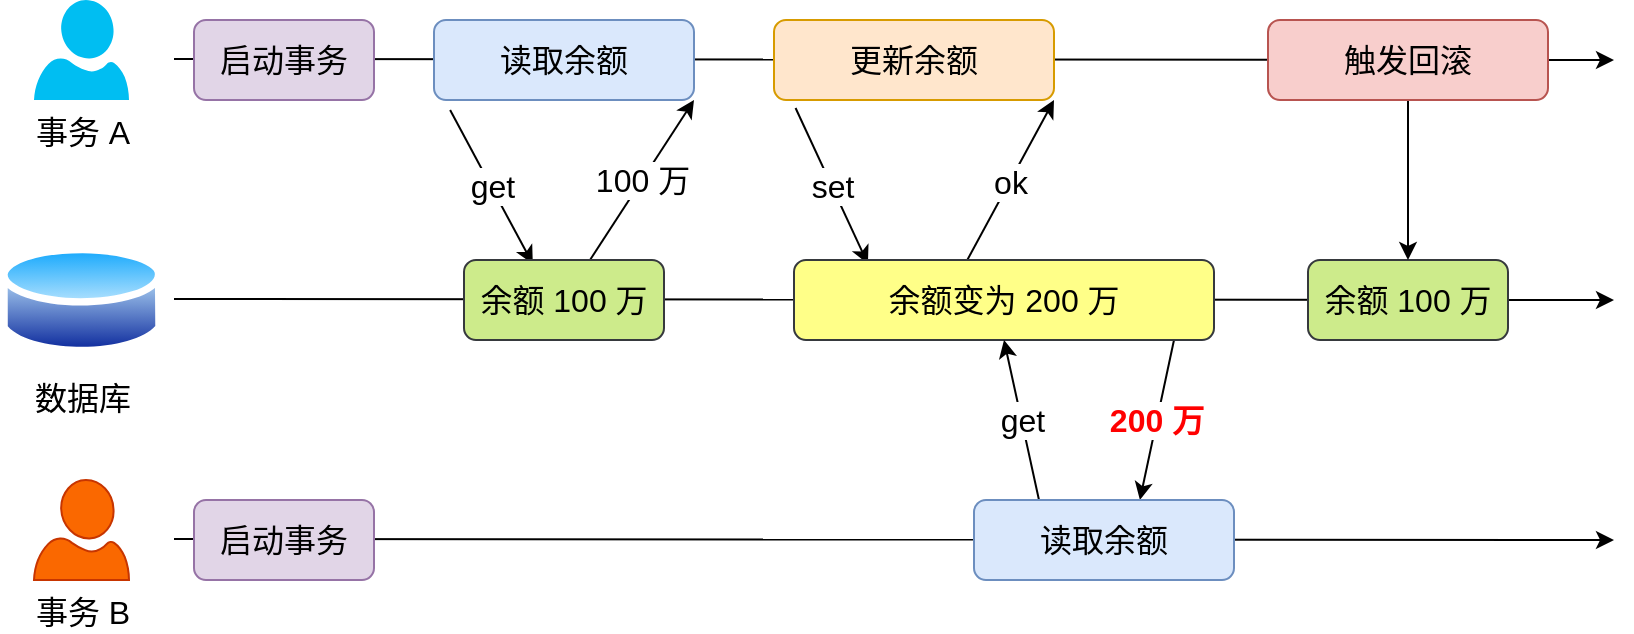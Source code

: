 <mxfile version="14.9.4" type="github">
  <diagram id="D1qLfNQls1CtJ2pV2jUi" name="第 1 页">
    <mxGraphModel dx="1086" dy="621" grid="1" gridSize="10" guides="1" tooltips="1" connect="1" arrows="1" fold="1" page="1" pageScale="1" pageWidth="827" pageHeight="1169" math="0" shadow="0">
      <root>
        <mxCell id="0" />
        <mxCell id="1" parent="0" />
        <mxCell id="pem4LPSh_8a1uwv942am-33" value="" style="endArrow=classic;html=1;fontSize=16;" edge="1" parent="1">
          <mxGeometry width="50" height="50" relative="1" as="geometry">
            <mxPoint x="160" y="199.5" as="sourcePoint" />
            <mxPoint x="880" y="200" as="targetPoint" />
          </mxGeometry>
        </mxCell>
        <mxCell id="pem4LPSh_8a1uwv942am-32" value="" style="endArrow=classic;html=1;fontSize=16;" edge="1" parent="1">
          <mxGeometry width="50" height="50" relative="1" as="geometry">
            <mxPoint x="160" y="319.5" as="sourcePoint" />
            <mxPoint x="880" y="320" as="targetPoint" />
          </mxGeometry>
        </mxCell>
        <mxCell id="pem4LPSh_8a1uwv942am-31" value="" style="endArrow=classic;html=1;fontSize=16;" edge="1" parent="1">
          <mxGeometry width="50" height="50" relative="1" as="geometry">
            <mxPoint x="160" y="439.5" as="sourcePoint" />
            <mxPoint x="880" y="440" as="targetPoint" />
          </mxGeometry>
        </mxCell>
        <mxCell id="pem4LPSh_8a1uwv942am-3" value="事务 A" style="verticalLabelPosition=bottom;html=1;verticalAlign=top;align=center;strokeColor=none;fillColor=#00BEF2;shape=mxgraph.azure.user;fontSize=16;" vertex="1" parent="1">
          <mxGeometry x="90" y="170" width="47.5" height="50" as="geometry" />
        </mxCell>
        <mxCell id="pem4LPSh_8a1uwv942am-6" value="数据库" style="aspect=fixed;perimeter=ellipsePerimeter;html=1;align=center;shadow=0;dashed=0;spacingTop=3;image;image=img/lib/active_directory/database.svg;fontSize=16;" vertex="1" parent="1">
          <mxGeometry x="73.21" y="290" width="81.08" height="60" as="geometry" />
        </mxCell>
        <mxCell id="pem4LPSh_8a1uwv942am-10" value="事务 B" style="verticalLabelPosition=bottom;html=1;verticalAlign=top;align=center;strokeColor=#C73500;fillColor=#fa6800;shape=mxgraph.azure.user;fontColor=#000000;fontSize=16;" vertex="1" parent="1">
          <mxGeometry x="90" y="410" width="47.5" height="50" as="geometry" />
        </mxCell>
        <mxCell id="pem4LPSh_8a1uwv942am-13" value="启动事务" style="rounded=1;whiteSpace=wrap;html=1;fontSize=16;fillColor=#e1d5e7;strokeColor=#9673a6;" vertex="1" parent="1">
          <mxGeometry x="170" y="180" width="90" height="40" as="geometry" />
        </mxCell>
        <mxCell id="pem4LPSh_8a1uwv942am-17" value="get" style="rounded=0;orthogonalLoop=1;jettySize=auto;html=1;entryX=0.344;entryY=0.05;entryDx=0;entryDy=0;fontSize=16;exitX=0.062;exitY=1.125;exitDx=0;exitDy=0;exitPerimeter=0;entryPerimeter=0;" edge="1" parent="1" source="pem4LPSh_8a1uwv942am-14" target="pem4LPSh_8a1uwv942am-16">
          <mxGeometry relative="1" as="geometry" />
        </mxCell>
        <mxCell id="pem4LPSh_8a1uwv942am-14" value="读取余额" style="rounded=1;whiteSpace=wrap;html=1;fontSize=16;fillColor=#dae8fc;strokeColor=#6c8ebf;" vertex="1" parent="1">
          <mxGeometry x="290" y="180" width="130" height="40" as="geometry" />
        </mxCell>
        <mxCell id="pem4LPSh_8a1uwv942am-18" value="100 万" style="edgeStyle=none;rounded=0;orthogonalLoop=1;jettySize=auto;html=1;entryX=1;entryY=1;entryDx=0;entryDy=0;fontSize=16;" edge="1" parent="1" source="pem4LPSh_8a1uwv942am-16" target="pem4LPSh_8a1uwv942am-14">
          <mxGeometry relative="1" as="geometry" />
        </mxCell>
        <mxCell id="pem4LPSh_8a1uwv942am-16" value="余额 100 万" style="rounded=1;whiteSpace=wrap;html=1;fontSize=16;fillColor=#cdeb8b;strokeColor=#36393d;" vertex="1" parent="1">
          <mxGeometry x="305" y="300" width="100" height="40" as="geometry" />
        </mxCell>
        <mxCell id="pem4LPSh_8a1uwv942am-21" value="set" style="edgeStyle=none;rounded=0;orthogonalLoop=1;jettySize=auto;html=1;entryX=0.176;entryY=0.05;entryDx=0;entryDy=0;fontSize=16;exitX=0.077;exitY=1.1;exitDx=0;exitDy=0;exitPerimeter=0;entryPerimeter=0;" edge="1" parent="1" source="pem4LPSh_8a1uwv942am-19" target="pem4LPSh_8a1uwv942am-20">
          <mxGeometry relative="1" as="geometry" />
        </mxCell>
        <mxCell id="pem4LPSh_8a1uwv942am-19" value="更新余额" style="rounded=1;whiteSpace=wrap;html=1;fontSize=16;fillColor=#ffe6cc;strokeColor=#d79b00;" vertex="1" parent="1">
          <mxGeometry x="460" y="180" width="140" height="40" as="geometry" />
        </mxCell>
        <mxCell id="pem4LPSh_8a1uwv942am-22" value="ok" style="edgeStyle=none;rounded=0;orthogonalLoop=1;jettySize=auto;html=1;entryX=1;entryY=1;entryDx=0;entryDy=0;fontSize=16;exitX=0.41;exitY=0.025;exitDx=0;exitDy=0;exitPerimeter=0;" edge="1" parent="1" source="pem4LPSh_8a1uwv942am-20" target="pem4LPSh_8a1uwv942am-19">
          <mxGeometry relative="1" as="geometry" />
        </mxCell>
        <mxCell id="pem4LPSh_8a1uwv942am-26" value="&lt;font color=&quot;#ff0000&quot;&gt;&lt;b&gt;200 万&lt;/b&gt;&lt;/font&gt;" style="edgeStyle=none;rounded=0;orthogonalLoop=1;jettySize=auto;html=1;entryX=0.638;entryY=0;entryDx=0;entryDy=0;fontSize=16;entryPerimeter=0;" edge="1" parent="1" target="pem4LPSh_8a1uwv942am-24">
          <mxGeometry relative="1" as="geometry">
            <mxPoint x="660" y="340" as="sourcePoint" />
          </mxGeometry>
        </mxCell>
        <mxCell id="pem4LPSh_8a1uwv942am-20" value="余额变为 200 万" style="rounded=1;whiteSpace=wrap;html=1;fontSize=16;fillColor=#ffff88;strokeColor=#36393d;" vertex="1" parent="1">
          <mxGeometry x="470" y="300" width="210" height="40" as="geometry" />
        </mxCell>
        <mxCell id="pem4LPSh_8a1uwv942am-23" value="启动事务" style="rounded=1;whiteSpace=wrap;html=1;fontSize=16;fillColor=#e1d5e7;strokeColor=#9673a6;" vertex="1" parent="1">
          <mxGeometry x="170" y="420" width="90" height="40" as="geometry" />
        </mxCell>
        <mxCell id="pem4LPSh_8a1uwv942am-25" value="get" style="edgeStyle=none;rounded=0;orthogonalLoop=1;jettySize=auto;html=1;entryX=0.5;entryY=1;entryDx=0;entryDy=0;fontSize=16;exitX=0.25;exitY=0;exitDx=0;exitDy=0;" edge="1" parent="1" source="pem4LPSh_8a1uwv942am-24" target="pem4LPSh_8a1uwv942am-20">
          <mxGeometry relative="1" as="geometry" />
        </mxCell>
        <mxCell id="pem4LPSh_8a1uwv942am-24" value="读取余额" style="rounded=1;whiteSpace=wrap;html=1;fontSize=16;fillColor=#dae8fc;strokeColor=#6c8ebf;" vertex="1" parent="1">
          <mxGeometry x="560" y="420" width="130" height="40" as="geometry" />
        </mxCell>
        <mxCell id="pem4LPSh_8a1uwv942am-27" value="余额 100 万" style="rounded=1;whiteSpace=wrap;html=1;fontSize=16;fillColor=#cdeb8b;strokeColor=#36393d;" vertex="1" parent="1">
          <mxGeometry x="727" y="300" width="100" height="40" as="geometry" />
        </mxCell>
        <mxCell id="pem4LPSh_8a1uwv942am-29" style="edgeStyle=none;rounded=0;orthogonalLoop=1;jettySize=auto;html=1;fontSize=16;" edge="1" parent="1" source="pem4LPSh_8a1uwv942am-28" target="pem4LPSh_8a1uwv942am-27">
          <mxGeometry relative="1" as="geometry" />
        </mxCell>
        <mxCell id="pem4LPSh_8a1uwv942am-28" value="触发回滚" style="rounded=1;whiteSpace=wrap;html=1;fontSize=16;fillColor=#f8cecc;strokeColor=#b85450;" vertex="1" parent="1">
          <mxGeometry x="707" y="180" width="140" height="40" as="geometry" />
        </mxCell>
      </root>
    </mxGraphModel>
  </diagram>
</mxfile>
